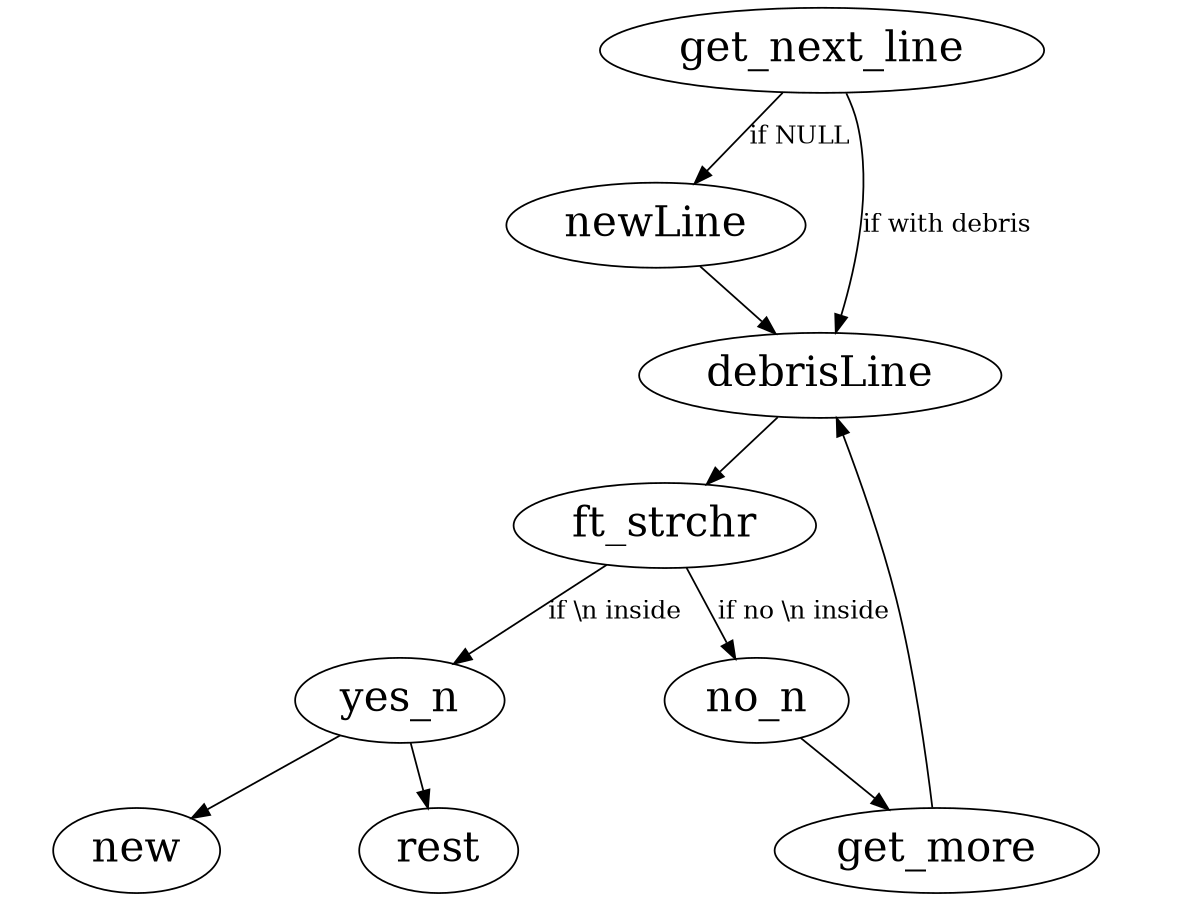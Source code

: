 
digraph G {
	size="8,6"; ratio=fill; node[fontsize=24];

	get_next_line->newLine [label="if NULL"]
	get_next_line->debrisLine [label="if with debris"]

	newLine->debrisLine;

	debrisLine->ft_strchr;

	ft_strchr->yes_n [label="if \\n inside"];
	ft_strchr->no_n [label="if no \\n inside"];

	yes_n->new;
	yes_n->rest;

	no_n->get_more;

	get_more->debrisLine;

	//no_n->malloc; no_n->read; no_n->free_ret; no_n->ft_substr; no_n->ft_strlen;
	//no_n->free_chg; no_n->make_new;

	//make_new->ft_strchr; make_new->ft_substr; make_new->ft_strjoin; make_new->free_chg;
	//make_new->ft_strlen; make_new->free;

	//subgraph "cluster_get_next_line" { label="get_next_line.c"; free_ret; free_chg;
	//									make_new; no_n; get_next_line; }
	
	//subgraph "cluster_get_next_line_utils" { label="get_next_line_utils.c" ft_strlen; ft_strchr;
	//										ft_substr; ft_strjoin;  }
	
	//subgraph "cluster_builtins" { label="builtins" malloc; read; free; }
}
